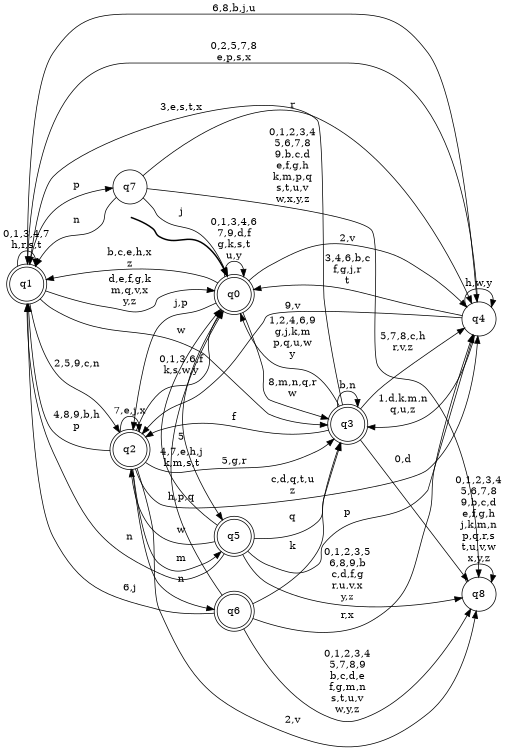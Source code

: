 digraph BlueStar {
__start0 [style = invis, shape = none, label = "", width = 0, height = 0];

rankdir=LR;
size="8,5";

s0 [style="rounded,filled", color="black", fillcolor="white" shape="doublecircle", label="q0"];
s1 [style="rounded,filled", color="black", fillcolor="white" shape="doublecircle", label="q1"];
s2 [style="rounded,filled", color="black", fillcolor="white" shape="doublecircle", label="q2"];
s3 [style="rounded,filled", color="black", fillcolor="white" shape="doublecircle", label="q3"];
s4 [style="filled", color="black", fillcolor="white" shape="circle", label="q4"];
s5 [style="rounded,filled", color="black", fillcolor="white" shape="doublecircle", label="q5"];
s6 [style="rounded,filled", color="black", fillcolor="white" shape="doublecircle", label="q6"];
s7 [style="filled", color="black", fillcolor="white" shape="circle", label="q7"];
s8 [style="filled", color="black", fillcolor="white" shape="circle", label="q8"];
subgraph cluster_main { 
	graph [pad=".75", ranksep="0.15", nodesep="0.15"];
	 style=invis; 
	__start0 -> s0 [penwidth=2];
}
s0 -> s0 [label="0,1,3,4,6\n7,9,d,f\ng,k,s,t\nu,y"];
s0 -> s1 [label="b,c,e,h,x\nz"];
s0 -> s2 [label="j,p"];
s0 -> s3 [label="8,m,n,q,r\nw"];
s0 -> s4 [label="2,v"];
s0 -> s5 [label="5"];
s1 -> s0 [label="d,e,f,g,k\nm,q,v,x\ny,z"];
s1 -> s1 [label="0,1,3,4,7\nh,r,s,t"];
s1 -> s2 [label="2,5,9,c,n"];
s1 -> s3 [label="w"];
s1 -> s4 [label="6,8,b,j,u"];
s1 -> s7 [label="p"];
s2 -> s0 [label="0,1,3,6,f\nk,s,w,y"];
s2 -> s1 [label="4,8,9,b,h\np"];
s2 -> s2 [label="7,e,j,x"];
s2 -> s3 [label="5,g,r"];
s2 -> s4 [label="c,d,q,t,u\nz"];
s2 -> s5 [label="m"];
s2 -> s6 [label="n"];
s2 -> s8 [label="2,v"];
s3 -> s0 [label="1,2,4,6,9\ng,j,k,m\np,q,u,w\ny"];
s3 -> s1 [label="3,e,s,t,x"];
s3 -> s2 [label="f"];
s3 -> s3 [label="b,n"];
s3 -> s4 [label="5,7,8,c,h\nr,v,z"];
s3 -> s8 [label="0,d"];
s4 -> s0 [label="3,4,6,b,c\nf,g,j,r\nt"];
s4 -> s1 [label="0,2,5,7,8\ne,p,s,x"];
s4 -> s2 [label="9,v"];
s4 -> s3 [label="1,d,k,m,n\nq,u,z"];
s4 -> s4 [label="h,w,y"];
s5 -> s0 [label="4,7,e,h,j\nk,m,s,t"];
s5 -> s1 [label="n"];
s5 -> s2 [label="w"];
s5 -> s3 [label="q"];
s5 -> s4 [label="p"];
s5 -> s8 [label="0,1,2,3,5\n6,8,9,b\nc,d,f,g\nr,u,v,x\ny,z"];
s6 -> s0 [label="h,p,q"];
s6 -> s1 [label="6,j"];
s6 -> s3 [label="k"];
s6 -> s4 [label="r,x"];
s6 -> s8 [label="0,1,2,3,4\n5,7,8,9\nb,c,d,e\nf,g,m,n\ns,t,u,v\nw,y,z"];
s7 -> s0 [label="j"];
s7 -> s1 [label="n"];
s7 -> s4 [label="r"];
s7 -> s8 [label="0,1,2,3,4\n5,6,7,8\n9,b,c,d\ne,f,g,h\nk,m,p,q\ns,t,u,v\nw,x,y,z"];
s8 -> s8 [label="0,1,2,3,4\n5,6,7,8\n9,b,c,d\ne,f,g,h\nj,k,m,n\np,q,r,s\nt,u,v,w\nx,y,z"];

}